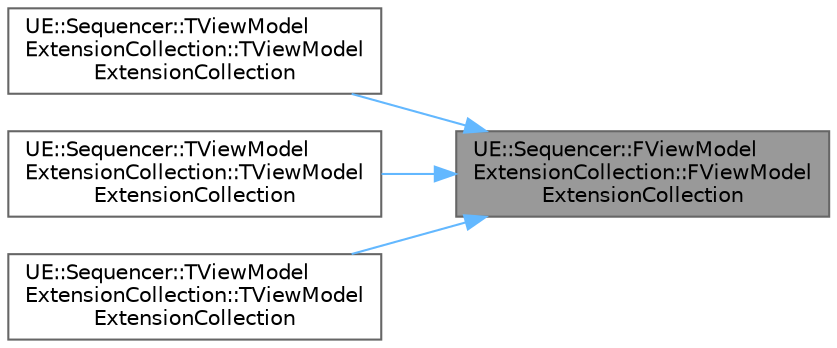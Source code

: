 digraph "UE::Sequencer::FViewModelExtensionCollection::FViewModelExtensionCollection"
{
 // INTERACTIVE_SVG=YES
 // LATEX_PDF_SIZE
  bgcolor="transparent";
  edge [fontname=Helvetica,fontsize=10,labelfontname=Helvetica,labelfontsize=10];
  node [fontname=Helvetica,fontsize=10,shape=box,height=0.2,width=0.4];
  rankdir="RL";
  Node1 [id="Node000001",label="UE::Sequencer::FViewModel\lExtensionCollection::FViewModel\lExtensionCollection",height=0.2,width=0.4,color="gray40", fillcolor="grey60", style="filled", fontcolor="black",tooltip=" "];
  Node1 -> Node2 [id="edge1_Node000001_Node000002",dir="back",color="steelblue1",style="solid",tooltip=" "];
  Node2 [id="Node000002",label="UE::Sequencer::TViewModel\lExtensionCollection::TViewModel\lExtensionCollection",height=0.2,width=0.4,color="grey40", fillcolor="white", style="filled",URL="$dd/d85/structUE_1_1Sequencer_1_1TViewModelExtensionCollection.html#adf4e6faf4db1388baab3133b83eba12c",tooltip=" "];
  Node1 -> Node3 [id="edge2_Node000001_Node000003",dir="back",color="steelblue1",style="solid",tooltip=" "];
  Node3 [id="Node000003",label="UE::Sequencer::TViewModel\lExtensionCollection::TViewModel\lExtensionCollection",height=0.2,width=0.4,color="grey40", fillcolor="white", style="filled",URL="$dd/d85/structUE_1_1Sequencer_1_1TViewModelExtensionCollection.html#a887f735db4320bd5b6428d9441b70785",tooltip=" "];
  Node1 -> Node4 [id="edge3_Node000001_Node000004",dir="back",color="steelblue1",style="solid",tooltip=" "];
  Node4 [id="Node000004",label="UE::Sequencer::TViewModel\lExtensionCollection::TViewModel\lExtensionCollection",height=0.2,width=0.4,color="grey40", fillcolor="white", style="filled",URL="$dd/d85/structUE_1_1Sequencer_1_1TViewModelExtensionCollection.html#a0af24c3fed71c579b35686846ca56fec",tooltip=" "];
}
